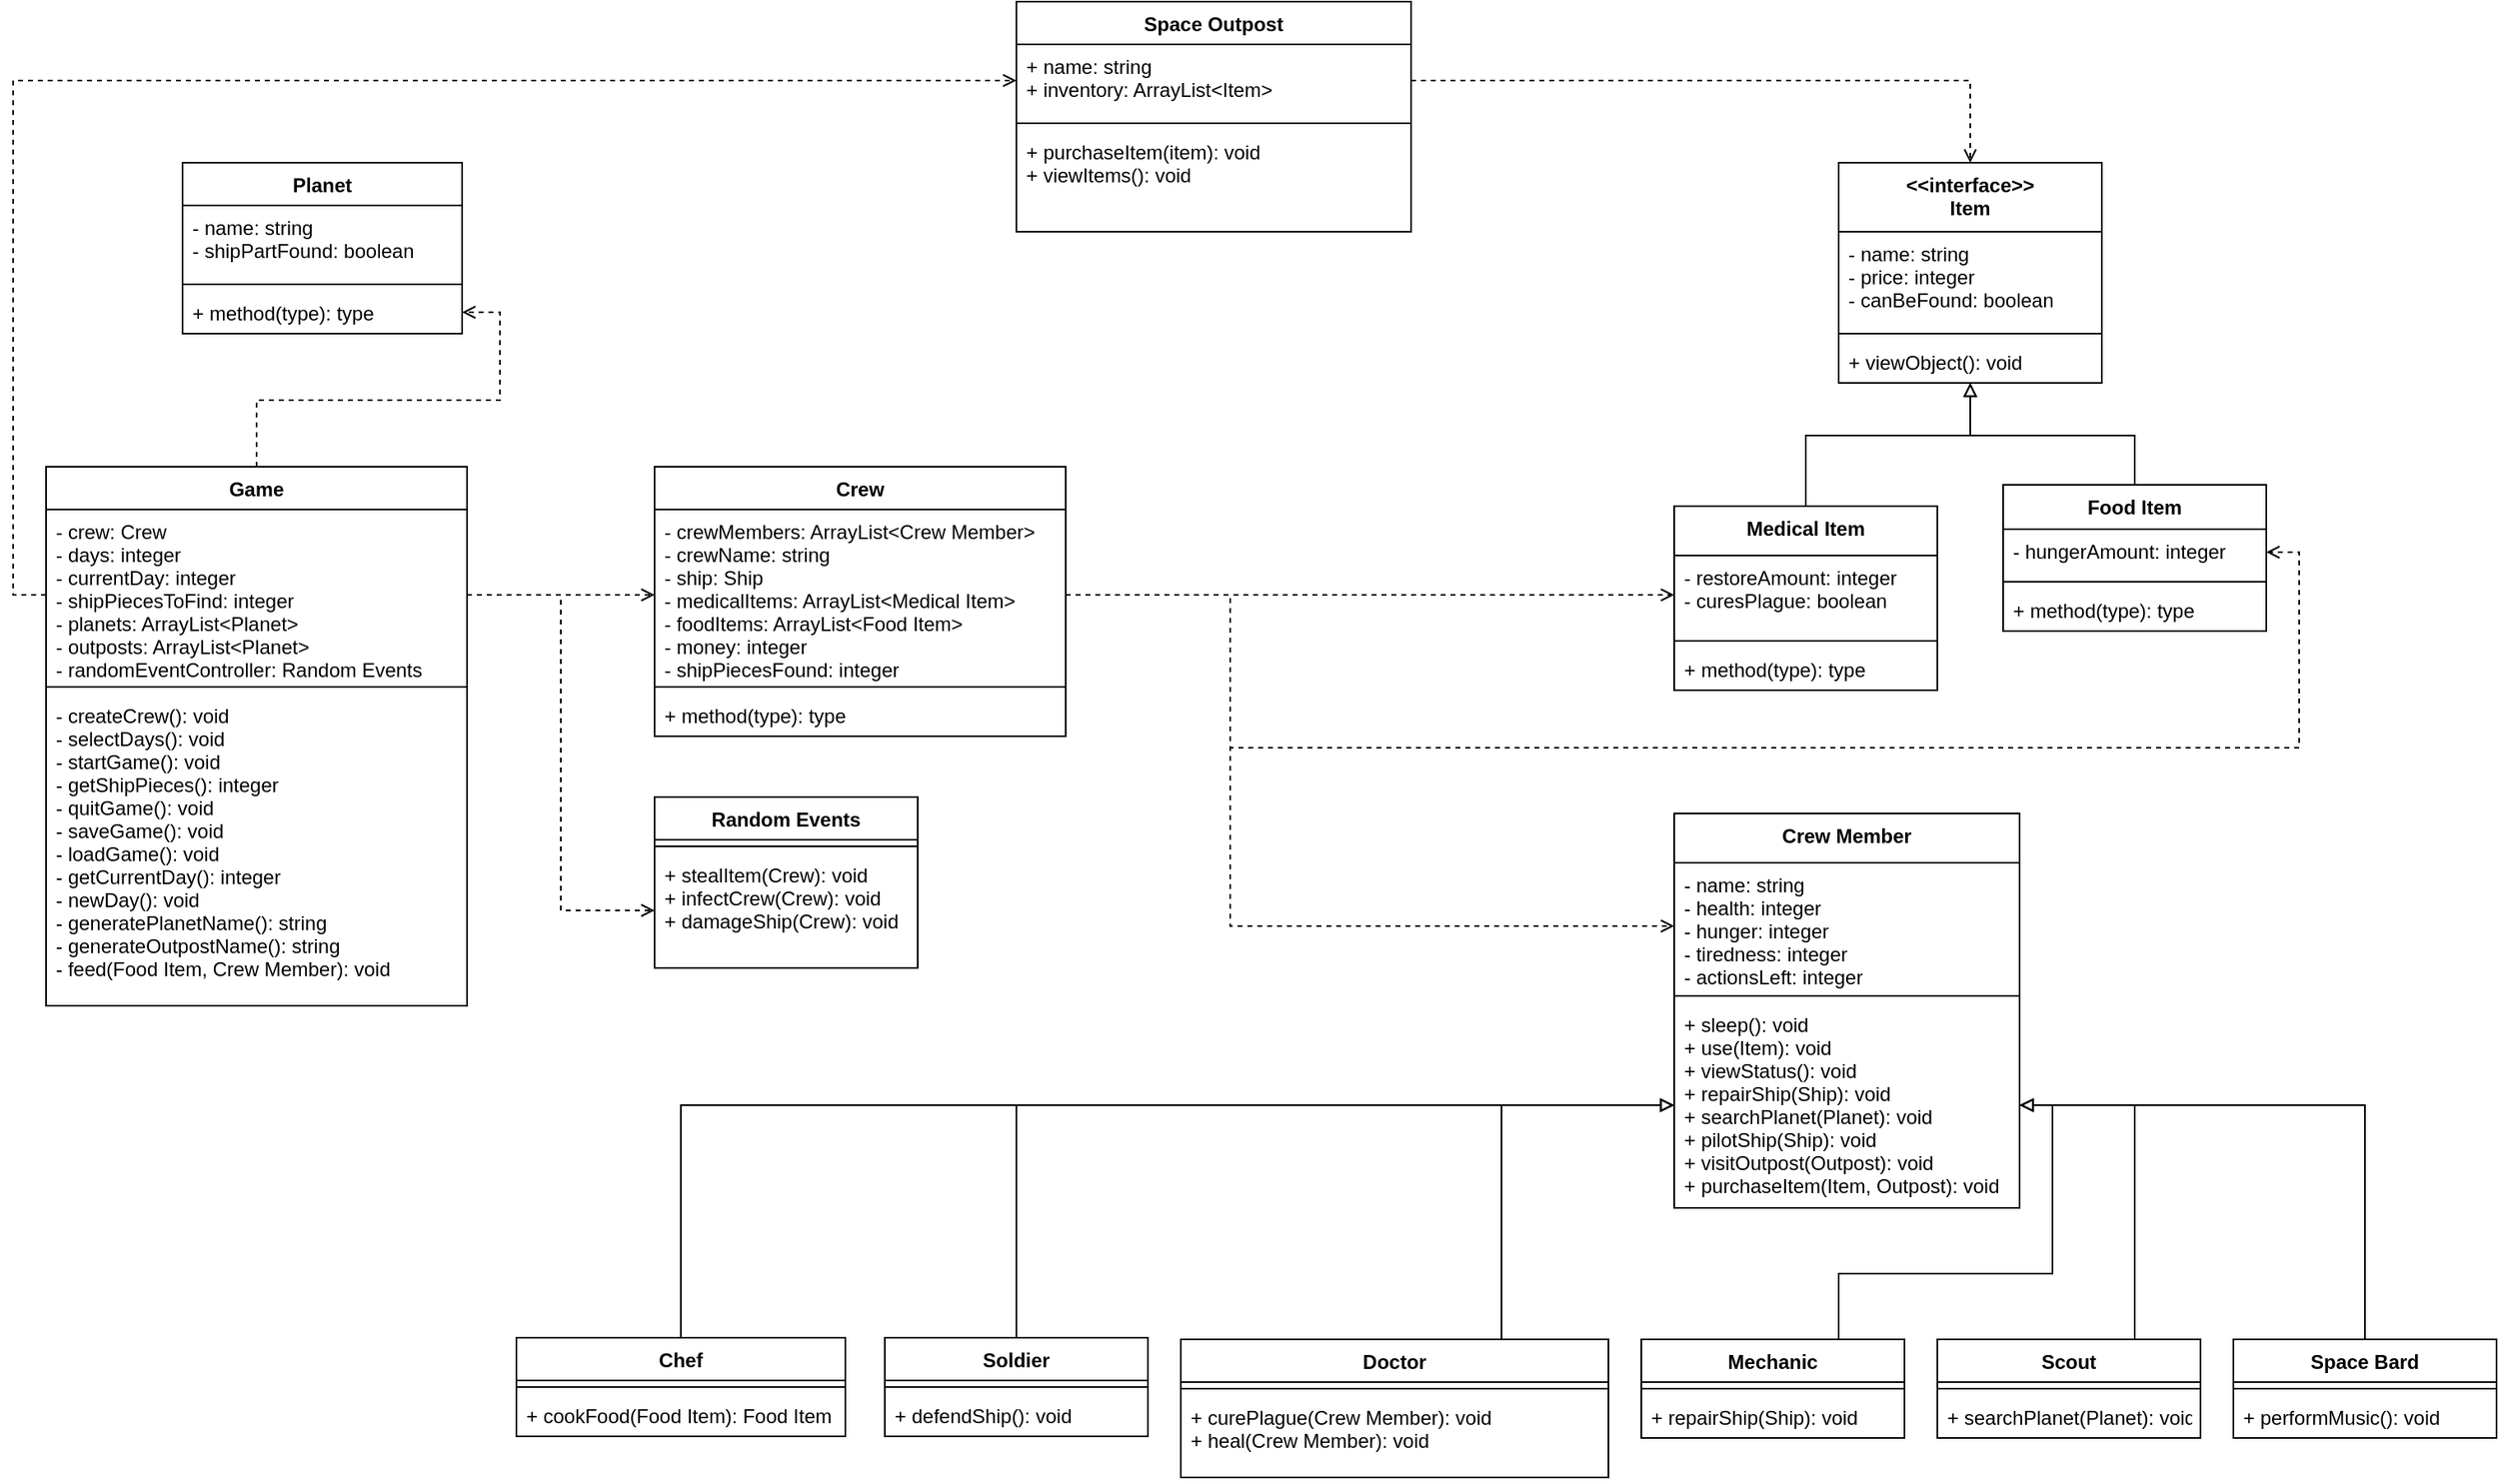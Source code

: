 <mxfile version="10.6.0" type="device"><diagram id="2StR9h0MRBMjdMoF_iBQ" name="Page-1"><mxGraphModel dx="2818" dy="1091" grid="1" gridSize="10" guides="1" tooltips="1" connect="1" arrows="1" fold="1" page="1" pageScale="1" pageWidth="827" pageHeight="1169" math="0" shadow="0"><root><mxCell id="0"/><mxCell id="1" parent="0"/><mxCell id="E8ebbkXCCSyr-6D92Bhc-1" value="Crew Member&#10;" style="swimlane;fontStyle=1;align=center;verticalAlign=top;childLayout=stackLayout;horizontal=1;startSize=30;horizontalStack=0;resizeParent=1;resizeParentMax=0;resizeLast=0;collapsible=1;marginBottom=0;" parent="1" vertex="1"><mxGeometry x="255" y="605" width="210" height="240" as="geometry"><mxRectangle x="120" y="79" width="190" height="43" as="alternateBounds"/></mxGeometry></mxCell><mxCell id="E8ebbkXCCSyr-6D92Bhc-2" value="- name: string&#10;- health: integer&#10;- hunger: integer&#10;- tiredness: integer&#10;- actionsLeft: integer" style="text;strokeColor=none;fillColor=none;align=left;verticalAlign=top;spacingLeft=4;spacingRight=4;overflow=hidden;rotatable=0;points=[[0,0.5],[1,0.5]];portConstraint=eastwest;" parent="E8ebbkXCCSyr-6D92Bhc-1" vertex="1"><mxGeometry y="30" width="210" height="77" as="geometry"/></mxCell><mxCell id="E8ebbkXCCSyr-6D92Bhc-3" value="" style="line;strokeWidth=1;fillColor=none;align=left;verticalAlign=middle;spacingTop=-1;spacingLeft=3;spacingRight=3;rotatable=0;labelPosition=right;points=[];portConstraint=eastwest;" parent="E8ebbkXCCSyr-6D92Bhc-1" vertex="1"><mxGeometry y="107" width="210" height="8" as="geometry"/></mxCell><mxCell id="E8ebbkXCCSyr-6D92Bhc-4" value="+ sleep(): void&#10;+ use(Item): void&#10;+ viewStatus(): void&#10;+ repairShip(Ship): void&#10;+ searchPlanet(Planet): void&#10;+ pilotShip(Ship): void&#10;+ visitOutpost(Outpost): void&#10;+ purchaseItem(Item, Outpost): void" style="text;strokeColor=none;fillColor=none;align=left;verticalAlign=top;spacingLeft=4;spacingRight=4;overflow=hidden;rotatable=0;points=[[0,0.5],[1,0.5]];portConstraint=eastwest;" parent="E8ebbkXCCSyr-6D92Bhc-1" vertex="1"><mxGeometry y="115" width="210" height="125" as="geometry"/></mxCell><mxCell id="BgMwIDHFFQv-ilTuWkHt-13" style="edgeStyle=orthogonalEdgeStyle;rounded=0;orthogonalLoop=1;jettySize=auto;html=1;exitX=0.5;exitY=0;exitDx=0;exitDy=0;entryX=0.5;entryY=1;entryDx=0;entryDy=0;endArrow=block;endFill=0;" parent="1" source="BgMwIDHFFQv-ilTuWkHt-1" target="BgMwIDHFFQv-ilTuWkHt-9" edge="1"><mxGeometry relative="1" as="geometry"><Array as="points"><mxPoint x="335" y="375"/><mxPoint x="435" y="375"/></Array></mxGeometry></mxCell><mxCell id="BgMwIDHFFQv-ilTuWkHt-1" value="Medical Item&#10;" style="swimlane;fontStyle=1;align=center;verticalAlign=top;childLayout=stackLayout;horizontal=1;startSize=30;horizontalStack=0;resizeParent=1;resizeParentMax=0;resizeLast=0;collapsible=1;marginBottom=0;" parent="1" vertex="1"><mxGeometry x="255" y="418" width="160" height="112" as="geometry"/></mxCell><mxCell id="BgMwIDHFFQv-ilTuWkHt-2" value="- restoreAmount: integer&#10;- curesPlague: boolean&#10;" style="text;strokeColor=none;fillColor=none;align=left;verticalAlign=top;spacingLeft=4;spacingRight=4;overflow=hidden;rotatable=0;points=[[0,0.5],[1,0.5]];portConstraint=eastwest;" parent="BgMwIDHFFQv-ilTuWkHt-1" vertex="1"><mxGeometry y="30" width="160" height="48" as="geometry"/></mxCell><mxCell id="BgMwIDHFFQv-ilTuWkHt-3" value="" style="line;strokeWidth=1;fillColor=none;align=left;verticalAlign=middle;spacingTop=-1;spacingLeft=3;spacingRight=3;rotatable=0;labelPosition=right;points=[];portConstraint=eastwest;" parent="BgMwIDHFFQv-ilTuWkHt-1" vertex="1"><mxGeometry y="78" width="160" height="8" as="geometry"/></mxCell><mxCell id="BgMwIDHFFQv-ilTuWkHt-4" value="+ method(type): type" style="text;strokeColor=none;fillColor=none;align=left;verticalAlign=top;spacingLeft=4;spacingRight=4;overflow=hidden;rotatable=0;points=[[0,0.5],[1,0.5]];portConstraint=eastwest;" parent="BgMwIDHFFQv-ilTuWkHt-1" vertex="1"><mxGeometry y="86" width="160" height="26" as="geometry"/></mxCell><mxCell id="BgMwIDHFFQv-ilTuWkHt-14" style="edgeStyle=orthogonalEdgeStyle;rounded=0;orthogonalLoop=1;jettySize=auto;html=1;exitX=0.5;exitY=0;exitDx=0;exitDy=0;entryX=0.5;entryY=1;entryDx=0;entryDy=0;endArrow=block;endFill=0;" parent="1" source="BgMwIDHFFQv-ilTuWkHt-5" target="BgMwIDHFFQv-ilTuWkHt-9" edge="1"><mxGeometry relative="1" as="geometry"><Array as="points"><mxPoint x="535" y="375"/><mxPoint x="435" y="375"/></Array></mxGeometry></mxCell><mxCell id="BgMwIDHFFQv-ilTuWkHt-5" value="Food Item&#10;" style="swimlane;fontStyle=1;align=center;verticalAlign=top;childLayout=stackLayout;horizontal=1;startSize=27;horizontalStack=0;resizeParent=1;resizeParentMax=0;resizeLast=0;collapsible=1;marginBottom=0;" parent="1" vertex="1"><mxGeometry x="455" y="405" width="160" height="89" as="geometry"/></mxCell><mxCell id="BgMwIDHFFQv-ilTuWkHt-6" value="- hungerAmount: integer&#10;" style="text;strokeColor=none;fillColor=none;align=left;verticalAlign=top;spacingLeft=4;spacingRight=4;overflow=hidden;rotatable=0;points=[[0,0.5],[1,0.5]];portConstraint=eastwest;" parent="BgMwIDHFFQv-ilTuWkHt-5" vertex="1"><mxGeometry y="27" width="160" height="28" as="geometry"/></mxCell><mxCell id="BgMwIDHFFQv-ilTuWkHt-7" value="" style="line;strokeWidth=1;fillColor=none;align=left;verticalAlign=middle;spacingTop=-1;spacingLeft=3;spacingRight=3;rotatable=0;labelPosition=right;points=[];portConstraint=eastwest;" parent="BgMwIDHFFQv-ilTuWkHt-5" vertex="1"><mxGeometry y="55" width="160" height="8" as="geometry"/></mxCell><mxCell id="BgMwIDHFFQv-ilTuWkHt-8" value="+ method(type): type" style="text;strokeColor=none;fillColor=none;align=left;verticalAlign=top;spacingLeft=4;spacingRight=4;overflow=hidden;rotatable=0;points=[[0,0.5],[1,0.5]];portConstraint=eastwest;" parent="BgMwIDHFFQv-ilTuWkHt-5" vertex="1"><mxGeometry y="63" width="160" height="26" as="geometry"/></mxCell><mxCell id="BgMwIDHFFQv-ilTuWkHt-9" value="&lt;&lt;interface&gt;&gt;&#10;Item&#10;" style="swimlane;fontStyle=1;align=center;verticalAlign=top;childLayout=stackLayout;horizontal=1;startSize=42;horizontalStack=0;resizeParent=1;resizeParentMax=0;resizeLast=0;collapsible=1;marginBottom=0;" parent="1" vertex="1"><mxGeometry x="355" y="209" width="160" height="134" as="geometry"/></mxCell><mxCell id="BgMwIDHFFQv-ilTuWkHt-10" value="- name: string&#10;- price: integer&#10;- canBeFound: boolean" style="text;strokeColor=none;fillColor=none;align=left;verticalAlign=top;spacingLeft=4;spacingRight=4;overflow=hidden;rotatable=0;points=[[0,0.5],[1,0.5]];portConstraint=eastwest;" parent="BgMwIDHFFQv-ilTuWkHt-9" vertex="1"><mxGeometry y="42" width="160" height="58" as="geometry"/></mxCell><mxCell id="BgMwIDHFFQv-ilTuWkHt-11" value="" style="line;strokeWidth=1;fillColor=none;align=left;verticalAlign=middle;spacingTop=-1;spacingLeft=3;spacingRight=3;rotatable=0;labelPosition=right;points=[];portConstraint=eastwest;" parent="BgMwIDHFFQv-ilTuWkHt-9" vertex="1"><mxGeometry y="100" width="160" height="8" as="geometry"/></mxCell><mxCell id="BgMwIDHFFQv-ilTuWkHt-12" value="+ viewObject(): void" style="text;strokeColor=none;fillColor=none;align=left;verticalAlign=top;spacingLeft=4;spacingRight=4;overflow=hidden;rotatable=0;points=[[0,0.5],[1,0.5]];portConstraint=eastwest;" parent="BgMwIDHFFQv-ilTuWkHt-9" vertex="1"><mxGeometry y="108" width="160" height="26" as="geometry"/></mxCell><mxCell id="SayX3K-5j_WxYkJ4BkGJ-2" value="Crew&#10;" style="swimlane;fontStyle=1;align=center;verticalAlign=top;childLayout=stackLayout;horizontal=1;startSize=26;horizontalStack=0;resizeParent=1;resizeParentMax=0;resizeLast=0;collapsible=1;marginBottom=0;" parent="1" vertex="1"><mxGeometry x="-365" y="394" width="250" height="164" as="geometry"/></mxCell><mxCell id="SayX3K-5j_WxYkJ4BkGJ-3" value="- crewMembers: ArrayList&lt;Crew Member&gt;&#10;- crewName: string&#10;- ship: Ship&#10;- medicalItems: ArrayList&lt;Medical Item&gt;&#10;- foodItems: ArrayList&lt;Food Item&gt;&#10;- money: integer&#10;- shipPiecesFound: integer&#10;" style="text;strokeColor=none;fillColor=none;align=left;verticalAlign=top;spacingLeft=4;spacingRight=4;overflow=hidden;rotatable=0;points=[[0,0.5],[1,0.5]];portConstraint=eastwest;" parent="SayX3K-5j_WxYkJ4BkGJ-2" vertex="1"><mxGeometry y="26" width="250" height="104" as="geometry"/></mxCell><mxCell id="SayX3K-5j_WxYkJ4BkGJ-4" value="" style="line;strokeWidth=1;fillColor=none;align=left;verticalAlign=middle;spacingTop=-1;spacingLeft=3;spacingRight=3;rotatable=0;labelPosition=right;points=[];portConstraint=eastwest;" parent="SayX3K-5j_WxYkJ4BkGJ-2" vertex="1"><mxGeometry y="130" width="250" height="8" as="geometry"/></mxCell><mxCell id="SayX3K-5j_WxYkJ4BkGJ-5" value="+ method(type): type" style="text;strokeColor=none;fillColor=none;align=left;verticalAlign=top;spacingLeft=4;spacingRight=4;overflow=hidden;rotatable=0;points=[[0,0.5],[1,0.5]];portConstraint=eastwest;" parent="SayX3K-5j_WxYkJ4BkGJ-2" vertex="1"><mxGeometry y="138" width="250" height="26" as="geometry"/></mxCell><mxCell id="SayX3K-5j_WxYkJ4BkGJ-14" value="Random Events" style="swimlane;fontStyle=1;align=center;verticalAlign=top;childLayout=stackLayout;horizontal=1;startSize=26;horizontalStack=0;resizeParent=1;resizeParentMax=0;resizeLast=0;collapsible=1;marginBottom=0;" parent="1" vertex="1"><mxGeometry x="-365" y="595" width="160" height="104" as="geometry"/></mxCell><mxCell id="SayX3K-5j_WxYkJ4BkGJ-16" value="" style="line;strokeWidth=1;fillColor=none;align=left;verticalAlign=middle;spacingTop=-1;spacingLeft=3;spacingRight=3;rotatable=0;labelPosition=right;points=[];portConstraint=eastwest;" parent="SayX3K-5j_WxYkJ4BkGJ-14" vertex="1"><mxGeometry y="26" width="160" height="8" as="geometry"/></mxCell><mxCell id="SayX3K-5j_WxYkJ4BkGJ-17" value="+ stealItem(Crew): void&#10;+ infectCrew(Crew): void&#10;+ damageShip(Crew): void" style="text;strokeColor=none;fillColor=none;align=left;verticalAlign=top;spacingLeft=4;spacingRight=4;overflow=hidden;rotatable=0;points=[[0,0.5],[1,0.5]];portConstraint=eastwest;" parent="SayX3K-5j_WxYkJ4BkGJ-14" vertex="1"><mxGeometry y="34" width="160" height="70" as="geometry"/></mxCell><mxCell id="SayX3K-5j_WxYkJ4BkGJ-19" value="Planet" style="swimlane;fontStyle=1;align=center;verticalAlign=top;childLayout=stackLayout;horizontal=1;startSize=26;horizontalStack=0;resizeParent=1;resizeParentMax=0;resizeLast=0;collapsible=1;marginBottom=0;" parent="1" vertex="1"><mxGeometry x="-652" y="209" width="170" height="104" as="geometry"/></mxCell><mxCell id="SayX3K-5j_WxYkJ4BkGJ-20" value="- name: string&#10;- shipPartFound: boolean&#10;" style="text;strokeColor=none;fillColor=none;align=left;verticalAlign=top;spacingLeft=4;spacingRight=4;overflow=hidden;rotatable=0;points=[[0,0.5],[1,0.5]];portConstraint=eastwest;" parent="SayX3K-5j_WxYkJ4BkGJ-19" vertex="1"><mxGeometry y="26" width="170" height="44" as="geometry"/></mxCell><mxCell id="SayX3K-5j_WxYkJ4BkGJ-21" value="" style="line;strokeWidth=1;fillColor=none;align=left;verticalAlign=middle;spacingTop=-1;spacingLeft=3;spacingRight=3;rotatable=0;labelPosition=right;points=[];portConstraint=eastwest;" parent="SayX3K-5j_WxYkJ4BkGJ-19" vertex="1"><mxGeometry y="70" width="170" height="8" as="geometry"/></mxCell><mxCell id="SayX3K-5j_WxYkJ4BkGJ-22" value="+ method(type): type" style="text;strokeColor=none;fillColor=none;align=left;verticalAlign=top;spacingLeft=4;spacingRight=4;overflow=hidden;rotatable=0;points=[[0,0.5],[1,0.5]];portConstraint=eastwest;" parent="SayX3K-5j_WxYkJ4BkGJ-19" vertex="1"><mxGeometry y="78" width="170" height="26" as="geometry"/></mxCell><mxCell id="SayX3K-5j_WxYkJ4BkGJ-38" style="edgeStyle=orthogonalEdgeStyle;rounded=0;orthogonalLoop=1;jettySize=auto;html=1;exitX=0.5;exitY=0;exitDx=0;exitDy=0;entryX=1;entryY=0.5;entryDx=0;entryDy=0;dashed=1;endArrow=open;endFill=0;" parent="1" source="SayX3K-5j_WxYkJ4BkGJ-23" target="SayX3K-5j_WxYkJ4BkGJ-22" edge="1"><mxGeometry relative="1" as="geometry"/></mxCell><mxCell id="SayX3K-5j_WxYkJ4BkGJ-23" value="Game" style="swimlane;fontStyle=1;align=center;verticalAlign=top;childLayout=stackLayout;horizontal=1;startSize=26;horizontalStack=0;resizeParent=1;resizeParentMax=0;resizeLast=0;collapsible=1;marginBottom=0;" parent="1" vertex="1"><mxGeometry x="-735" y="394" width="256" height="328" as="geometry"/></mxCell><mxCell id="SayX3K-5j_WxYkJ4BkGJ-24" value="- crew: Crew&#10;- days: integer&#10;- currentDay: integer&#10;- shipPiecesToFind: integer&#10;- planets: ArrayList&lt;Planet&gt;&#10;- outposts: ArrayList&lt;Planet&gt;&#10;- randomEventController: Random Events" style="text;strokeColor=none;fillColor=none;align=left;verticalAlign=top;spacingLeft=4;spacingRight=4;overflow=hidden;rotatable=0;points=[[0,0.5],[1,0.5]];portConstraint=eastwest;" parent="SayX3K-5j_WxYkJ4BkGJ-23" vertex="1"><mxGeometry y="26" width="256" height="104" as="geometry"/></mxCell><mxCell id="SayX3K-5j_WxYkJ4BkGJ-25" value="" style="line;strokeWidth=1;fillColor=none;align=left;verticalAlign=middle;spacingTop=-1;spacingLeft=3;spacingRight=3;rotatable=0;labelPosition=right;points=[];portConstraint=eastwest;" parent="SayX3K-5j_WxYkJ4BkGJ-23" vertex="1"><mxGeometry y="130" width="256" height="8" as="geometry"/></mxCell><mxCell id="SayX3K-5j_WxYkJ4BkGJ-26" value="- createCrew(): void&#10;- selectDays(): void&#10;- startGame(): void&#10;- getShipPieces(): integer&#10;- quitGame(): void&#10;- saveGame(): void&#10;- loadGame(): void&#10;- getCurrentDay(): integer&#10;- newDay(): void&#10;- generatePlanetName(): string&#10;- generateOutpostName(): string&#10;- feed(Food Item, Crew Member): void" style="text;strokeColor=none;fillColor=none;align=left;verticalAlign=top;spacingLeft=4;spacingRight=4;overflow=hidden;rotatable=0;points=[[0,0.5],[1,0.5]];portConstraint=eastwest;" parent="SayX3K-5j_WxYkJ4BkGJ-23" vertex="1"><mxGeometry y="138" width="256" height="190" as="geometry"/></mxCell><mxCell id="SayX3K-5j_WxYkJ4BkGJ-27" style="edgeStyle=orthogonalEdgeStyle;rounded=0;orthogonalLoop=1;jettySize=auto;html=1;exitX=1;exitY=0.5;exitDx=0;exitDy=0;dashed=1;endArrow=open;endFill=0;" parent="1" source="SayX3K-5j_WxYkJ4BkGJ-24" target="SayX3K-5j_WxYkJ4BkGJ-3" edge="1"><mxGeometry relative="1" as="geometry"/></mxCell><mxCell id="SayX3K-5j_WxYkJ4BkGJ-29" value="Space Outpost" style="swimlane;fontStyle=1;align=center;verticalAlign=top;childLayout=stackLayout;horizontal=1;startSize=26;horizontalStack=0;resizeParent=1;resizeParentMax=0;resizeLast=0;collapsible=1;marginBottom=0;" parent="1" vertex="1"><mxGeometry x="-145" y="111" width="240" height="140" as="geometry"/></mxCell><mxCell id="SayX3K-5j_WxYkJ4BkGJ-30" value="+ name: string&#10;+ inventory: ArrayList&lt;Item&gt;" style="text;strokeColor=none;fillColor=none;align=left;verticalAlign=top;spacingLeft=4;spacingRight=4;overflow=hidden;rotatable=0;points=[[0,0.5],[1,0.5]];portConstraint=eastwest;" parent="SayX3K-5j_WxYkJ4BkGJ-29" vertex="1"><mxGeometry y="26" width="240" height="44" as="geometry"/></mxCell><mxCell id="SayX3K-5j_WxYkJ4BkGJ-31" value="" style="line;strokeWidth=1;fillColor=none;align=left;verticalAlign=middle;spacingTop=-1;spacingLeft=3;spacingRight=3;rotatable=0;labelPosition=right;points=[];portConstraint=eastwest;" parent="SayX3K-5j_WxYkJ4BkGJ-29" vertex="1"><mxGeometry y="70" width="240" height="8" as="geometry"/></mxCell><mxCell id="SayX3K-5j_WxYkJ4BkGJ-32" value="+ purchaseItem(item): void&#10;+ viewItems(): void&#10;" style="text;strokeColor=none;fillColor=none;align=left;verticalAlign=top;spacingLeft=4;spacingRight=4;overflow=hidden;rotatable=0;points=[[0,0.5],[1,0.5]];portConstraint=eastwest;" parent="SayX3K-5j_WxYkJ4BkGJ-29" vertex="1"><mxGeometry y="78" width="240" height="62" as="geometry"/></mxCell><mxCell id="SayX3K-5j_WxYkJ4BkGJ-33" style="edgeStyle=orthogonalEdgeStyle;rounded=0;orthogonalLoop=1;jettySize=auto;html=1;exitX=1;exitY=0.5;exitDx=0;exitDy=0;entryX=0.5;entryY=0;entryDx=0;entryDy=0;dashed=1;endArrow=open;endFill=0;" parent="1" source="SayX3K-5j_WxYkJ4BkGJ-30" target="BgMwIDHFFQv-ilTuWkHt-9" edge="1"><mxGeometry relative="1" as="geometry"/></mxCell><mxCell id="SayX3K-5j_WxYkJ4BkGJ-36" style="edgeStyle=orthogonalEdgeStyle;rounded=0;orthogonalLoop=1;jettySize=auto;html=1;exitX=0;exitY=0.5;exitDx=0;exitDy=0;entryX=0;entryY=0.5;entryDx=0;entryDy=0;dashed=1;endArrow=open;endFill=0;" parent="1" source="SayX3K-5j_WxYkJ4BkGJ-24" target="SayX3K-5j_WxYkJ4BkGJ-30" edge="1"><mxGeometry relative="1" as="geometry"/></mxCell><mxCell id="SayX3K-5j_WxYkJ4BkGJ-40" style="edgeStyle=orthogonalEdgeStyle;rounded=0;orthogonalLoop=1;jettySize=auto;html=1;exitX=1;exitY=0.5;exitDx=0;exitDy=0;entryX=0;entryY=0.5;entryDx=0;entryDy=0;dashed=1;endArrow=open;endFill=0;" parent="1" source="SayX3K-5j_WxYkJ4BkGJ-3" target="BgMwIDHFFQv-ilTuWkHt-2" edge="1"><mxGeometry relative="1" as="geometry"/></mxCell><mxCell id="SayX3K-5j_WxYkJ4BkGJ-46" style="edgeStyle=orthogonalEdgeStyle;rounded=0;orthogonalLoop=1;jettySize=auto;html=1;exitX=1;exitY=0.5;exitDx=0;exitDy=0;entryX=1;entryY=0.5;entryDx=0;entryDy=0;dashed=1;endArrow=open;endFill=0;" parent="1" source="SayX3K-5j_WxYkJ4BkGJ-3" target="BgMwIDHFFQv-ilTuWkHt-6" edge="1"><mxGeometry relative="1" as="geometry"><Array as="points"><mxPoint x="-15" y="472"/><mxPoint x="-15" y="565"/><mxPoint x="635" y="565"/><mxPoint x="635" y="446"/></Array></mxGeometry></mxCell><mxCell id="SayX3K-5j_WxYkJ4BkGJ-50" style="edgeStyle=orthogonalEdgeStyle;rounded=0;orthogonalLoop=1;jettySize=auto;html=1;exitX=1;exitY=0.5;exitDx=0;exitDy=0;entryX=0;entryY=0.5;entryDx=0;entryDy=0;dashed=1;endArrow=open;endFill=0;" parent="1" source="SayX3K-5j_WxYkJ4BkGJ-3" target="E8ebbkXCCSyr-6D92Bhc-2" edge="1"><mxGeometry relative="1" as="geometry"><Array as="points"><mxPoint x="-15" y="472"/><mxPoint x="-15" y="674"/></Array></mxGeometry></mxCell><mxCell id="SayX3K-5j_WxYkJ4BkGJ-84" style="edgeStyle=orthogonalEdgeStyle;rounded=0;orthogonalLoop=1;jettySize=auto;html=1;exitX=0.75;exitY=0;exitDx=0;exitDy=0;entryX=0;entryY=0.5;entryDx=0;entryDy=0;endArrow=block;endFill=0;" parent="1" source="SayX3K-5j_WxYkJ4BkGJ-51" target="E8ebbkXCCSyr-6D92Bhc-4" edge="1"><mxGeometry relative="1" as="geometry"/></mxCell><mxCell id="SayX3K-5j_WxYkJ4BkGJ-51" value="Doctor" style="swimlane;fontStyle=1;align=center;verticalAlign=top;childLayout=stackLayout;horizontal=1;startSize=26;horizontalStack=0;resizeParent=1;resizeParentMax=0;resizeLast=0;collapsible=1;marginBottom=0;" parent="1" vertex="1"><mxGeometry x="-45" y="925" width="260" height="84" as="geometry"/></mxCell><mxCell id="SayX3K-5j_WxYkJ4BkGJ-53" value="" style="line;strokeWidth=1;fillColor=none;align=left;verticalAlign=middle;spacingTop=-1;spacingLeft=3;spacingRight=3;rotatable=0;labelPosition=right;points=[];portConstraint=eastwest;" parent="SayX3K-5j_WxYkJ4BkGJ-51" vertex="1"><mxGeometry y="26" width="260" height="8" as="geometry"/></mxCell><mxCell id="SayX3K-5j_WxYkJ4BkGJ-54" value="+ curePlague(Crew Member): void&#10;+ heal(Crew Member): void&#10;" style="text;strokeColor=none;fillColor=none;align=left;verticalAlign=top;spacingLeft=4;spacingRight=4;overflow=hidden;rotatable=0;points=[[0,0.5],[1,0.5]];portConstraint=eastwest;" parent="SayX3K-5j_WxYkJ4BkGJ-51" vertex="1"><mxGeometry y="34" width="260" height="50" as="geometry"/></mxCell><mxCell id="SayX3K-5j_WxYkJ4BkGJ-83" style="edgeStyle=orthogonalEdgeStyle;rounded=0;orthogonalLoop=1;jettySize=auto;html=1;exitX=0.75;exitY=0;exitDx=0;exitDy=0;entryX=1;entryY=0.5;entryDx=0;entryDy=0;endArrow=block;endFill=0;" parent="1" source="SayX3K-5j_WxYkJ4BkGJ-55" target="E8ebbkXCCSyr-6D92Bhc-4" edge="1"><mxGeometry relative="1" as="geometry"/></mxCell><mxCell id="SayX3K-5j_WxYkJ4BkGJ-55" value="Mechanic" style="swimlane;fontStyle=1;align=center;verticalAlign=top;childLayout=stackLayout;horizontal=1;startSize=26;horizontalStack=0;resizeParent=1;resizeParentMax=0;resizeLast=0;collapsible=1;marginBottom=0;" parent="1" vertex="1"><mxGeometry x="235" y="925" width="160" height="60" as="geometry"/></mxCell><mxCell id="SayX3K-5j_WxYkJ4BkGJ-57" value="" style="line;strokeWidth=1;fillColor=none;align=left;verticalAlign=middle;spacingTop=-1;spacingLeft=3;spacingRight=3;rotatable=0;labelPosition=right;points=[];portConstraint=eastwest;" parent="SayX3K-5j_WxYkJ4BkGJ-55" vertex="1"><mxGeometry y="26" width="160" height="8" as="geometry"/></mxCell><mxCell id="SayX3K-5j_WxYkJ4BkGJ-58" value="+ repairShip(Ship): void" style="text;strokeColor=none;fillColor=none;align=left;verticalAlign=top;spacingLeft=4;spacingRight=4;overflow=hidden;rotatable=0;points=[[0,0.5],[1,0.5]];portConstraint=eastwest;" parent="SayX3K-5j_WxYkJ4BkGJ-55" vertex="1"><mxGeometry y="34" width="160" height="26" as="geometry"/></mxCell><mxCell id="SayX3K-5j_WxYkJ4BkGJ-82" style="edgeStyle=orthogonalEdgeStyle;rounded=0;orthogonalLoop=1;jettySize=auto;html=1;exitX=0.75;exitY=0;exitDx=0;exitDy=0;entryX=1;entryY=0.5;entryDx=0;entryDy=0;endArrow=block;endFill=0;" parent="1" source="SayX3K-5j_WxYkJ4BkGJ-59" target="E8ebbkXCCSyr-6D92Bhc-4" edge="1"><mxGeometry relative="1" as="geometry"/></mxCell><mxCell id="SayX3K-5j_WxYkJ4BkGJ-59" value="Scout" style="swimlane;fontStyle=1;align=center;verticalAlign=top;childLayout=stackLayout;horizontal=1;startSize=26;horizontalStack=0;resizeParent=1;resizeParentMax=0;resizeLast=0;collapsible=1;marginBottom=0;" parent="1" vertex="1"><mxGeometry x="415" y="925" width="160" height="60" as="geometry"/></mxCell><mxCell id="SayX3K-5j_WxYkJ4BkGJ-61" value="" style="line;strokeWidth=1;fillColor=none;align=left;verticalAlign=middle;spacingTop=-1;spacingLeft=3;spacingRight=3;rotatable=0;labelPosition=right;points=[];portConstraint=eastwest;" parent="SayX3K-5j_WxYkJ4BkGJ-59" vertex="1"><mxGeometry y="26" width="160" height="8" as="geometry"/></mxCell><mxCell id="SayX3K-5j_WxYkJ4BkGJ-62" value="+ searchPlanet(Planet): void" style="text;strokeColor=none;fillColor=none;align=left;verticalAlign=top;spacingLeft=4;spacingRight=4;overflow=hidden;rotatable=0;points=[[0,0.5],[1,0.5]];portConstraint=eastwest;" parent="SayX3K-5j_WxYkJ4BkGJ-59" vertex="1"><mxGeometry y="34" width="160" height="26" as="geometry"/></mxCell><mxCell id="SayX3K-5j_WxYkJ4BkGJ-80" style="edgeStyle=orthogonalEdgeStyle;rounded=0;orthogonalLoop=1;jettySize=auto;html=1;exitX=0.5;exitY=0;exitDx=0;exitDy=0;entryX=1;entryY=0.5;entryDx=0;entryDy=0;endArrow=block;endFill=0;" parent="1" source="SayX3K-5j_WxYkJ4BkGJ-63" target="E8ebbkXCCSyr-6D92Bhc-4" edge="1"><mxGeometry relative="1" as="geometry"/></mxCell><mxCell id="SayX3K-5j_WxYkJ4BkGJ-63" value="Space Bard" style="swimlane;fontStyle=1;align=center;verticalAlign=top;childLayout=stackLayout;horizontal=1;startSize=26;horizontalStack=0;resizeParent=1;resizeParentMax=0;resizeLast=0;collapsible=1;marginBottom=0;" parent="1" vertex="1"><mxGeometry x="595" y="925" width="160" height="60" as="geometry"/></mxCell><mxCell id="SayX3K-5j_WxYkJ4BkGJ-65" value="" style="line;strokeWidth=1;fillColor=none;align=left;verticalAlign=middle;spacingTop=-1;spacingLeft=3;spacingRight=3;rotatable=0;labelPosition=right;points=[];portConstraint=eastwest;" parent="SayX3K-5j_WxYkJ4BkGJ-63" vertex="1"><mxGeometry y="26" width="160" height="8" as="geometry"/></mxCell><mxCell id="SayX3K-5j_WxYkJ4BkGJ-66" value="+ performMusic(): void" style="text;strokeColor=none;fillColor=none;align=left;verticalAlign=top;spacingLeft=4;spacingRight=4;overflow=hidden;rotatable=0;points=[[0,0.5],[1,0.5]];portConstraint=eastwest;" parent="SayX3K-5j_WxYkJ4BkGJ-63" vertex="1"><mxGeometry y="34" width="160" height="26" as="geometry"/></mxCell><mxCell id="SayX3K-5j_WxYkJ4BkGJ-85" style="edgeStyle=orthogonalEdgeStyle;rounded=0;orthogonalLoop=1;jettySize=auto;html=1;exitX=0.5;exitY=0;exitDx=0;exitDy=0;entryX=0;entryY=0.5;entryDx=0;entryDy=0;endArrow=block;endFill=0;" parent="1" source="SayX3K-5j_WxYkJ4BkGJ-67" target="E8ebbkXCCSyr-6D92Bhc-4" edge="1"><mxGeometry relative="1" as="geometry"/></mxCell><mxCell id="SayX3K-5j_WxYkJ4BkGJ-67" value="Soldier" style="swimlane;fontStyle=1;align=center;verticalAlign=top;childLayout=stackLayout;horizontal=1;startSize=26;horizontalStack=0;resizeParent=1;resizeParentMax=0;resizeLast=0;collapsible=1;marginBottom=0;" parent="1" vertex="1"><mxGeometry x="-225" y="924" width="160" height="60" as="geometry"/></mxCell><mxCell id="SayX3K-5j_WxYkJ4BkGJ-69" value="" style="line;strokeWidth=1;fillColor=none;align=left;verticalAlign=middle;spacingTop=-1;spacingLeft=3;spacingRight=3;rotatable=0;labelPosition=right;points=[];portConstraint=eastwest;" parent="SayX3K-5j_WxYkJ4BkGJ-67" vertex="1"><mxGeometry y="26" width="160" height="8" as="geometry"/></mxCell><mxCell id="SayX3K-5j_WxYkJ4BkGJ-70" value="+ defendShip(): void" style="text;strokeColor=none;fillColor=none;align=left;verticalAlign=top;spacingLeft=4;spacingRight=4;overflow=hidden;rotatable=0;points=[[0,0.5],[1,0.5]];portConstraint=eastwest;" parent="SayX3K-5j_WxYkJ4BkGJ-67" vertex="1"><mxGeometry y="34" width="160" height="26" as="geometry"/></mxCell><mxCell id="SayX3K-5j_WxYkJ4BkGJ-86" style="edgeStyle=orthogonalEdgeStyle;rounded=0;orthogonalLoop=1;jettySize=auto;html=1;exitX=0.5;exitY=0;exitDx=0;exitDy=0;endArrow=block;endFill=0;" parent="1" source="SayX3K-5j_WxYkJ4BkGJ-71" target="E8ebbkXCCSyr-6D92Bhc-4" edge="1"><mxGeometry relative="1" as="geometry"/></mxCell><mxCell id="SayX3K-5j_WxYkJ4BkGJ-71" value="Chef" style="swimlane;fontStyle=1;align=center;verticalAlign=top;childLayout=stackLayout;horizontal=1;startSize=26;horizontalStack=0;resizeParent=1;resizeParentMax=0;resizeLast=0;collapsible=1;marginBottom=0;" parent="1" vertex="1"><mxGeometry x="-449" y="924" width="200" height="60" as="geometry"/></mxCell><mxCell id="SayX3K-5j_WxYkJ4BkGJ-73" value="" style="line;strokeWidth=1;fillColor=none;align=left;verticalAlign=middle;spacingTop=-1;spacingLeft=3;spacingRight=3;rotatable=0;labelPosition=right;points=[];portConstraint=eastwest;" parent="SayX3K-5j_WxYkJ4BkGJ-71" vertex="1"><mxGeometry y="26" width="200" height="8" as="geometry"/></mxCell><mxCell id="SayX3K-5j_WxYkJ4BkGJ-74" value="+ cookFood(Food Item): Food Item" style="text;strokeColor=none;fillColor=none;align=left;verticalAlign=top;spacingLeft=4;spacingRight=4;overflow=hidden;rotatable=0;points=[[0,0.5],[1,0.5]];portConstraint=eastwest;" parent="SayX3K-5j_WxYkJ4BkGJ-71" vertex="1"><mxGeometry y="34" width="200" height="26" as="geometry"/></mxCell><mxCell id="sjdyFODy6uXdw30f4isy-1" style="edgeStyle=orthogonalEdgeStyle;rounded=0;orthogonalLoop=1;jettySize=auto;html=1;exitX=1;exitY=0.5;exitDx=0;exitDy=0;entryX=0;entryY=0.5;entryDx=0;entryDy=0;dashed=1;endArrow=open;endFill=0;" edge="1" parent="1" source="SayX3K-5j_WxYkJ4BkGJ-24" target="SayX3K-5j_WxYkJ4BkGJ-17"><mxGeometry relative="1" as="geometry"/></mxCell></root></mxGraphModel></diagram></mxfile>
